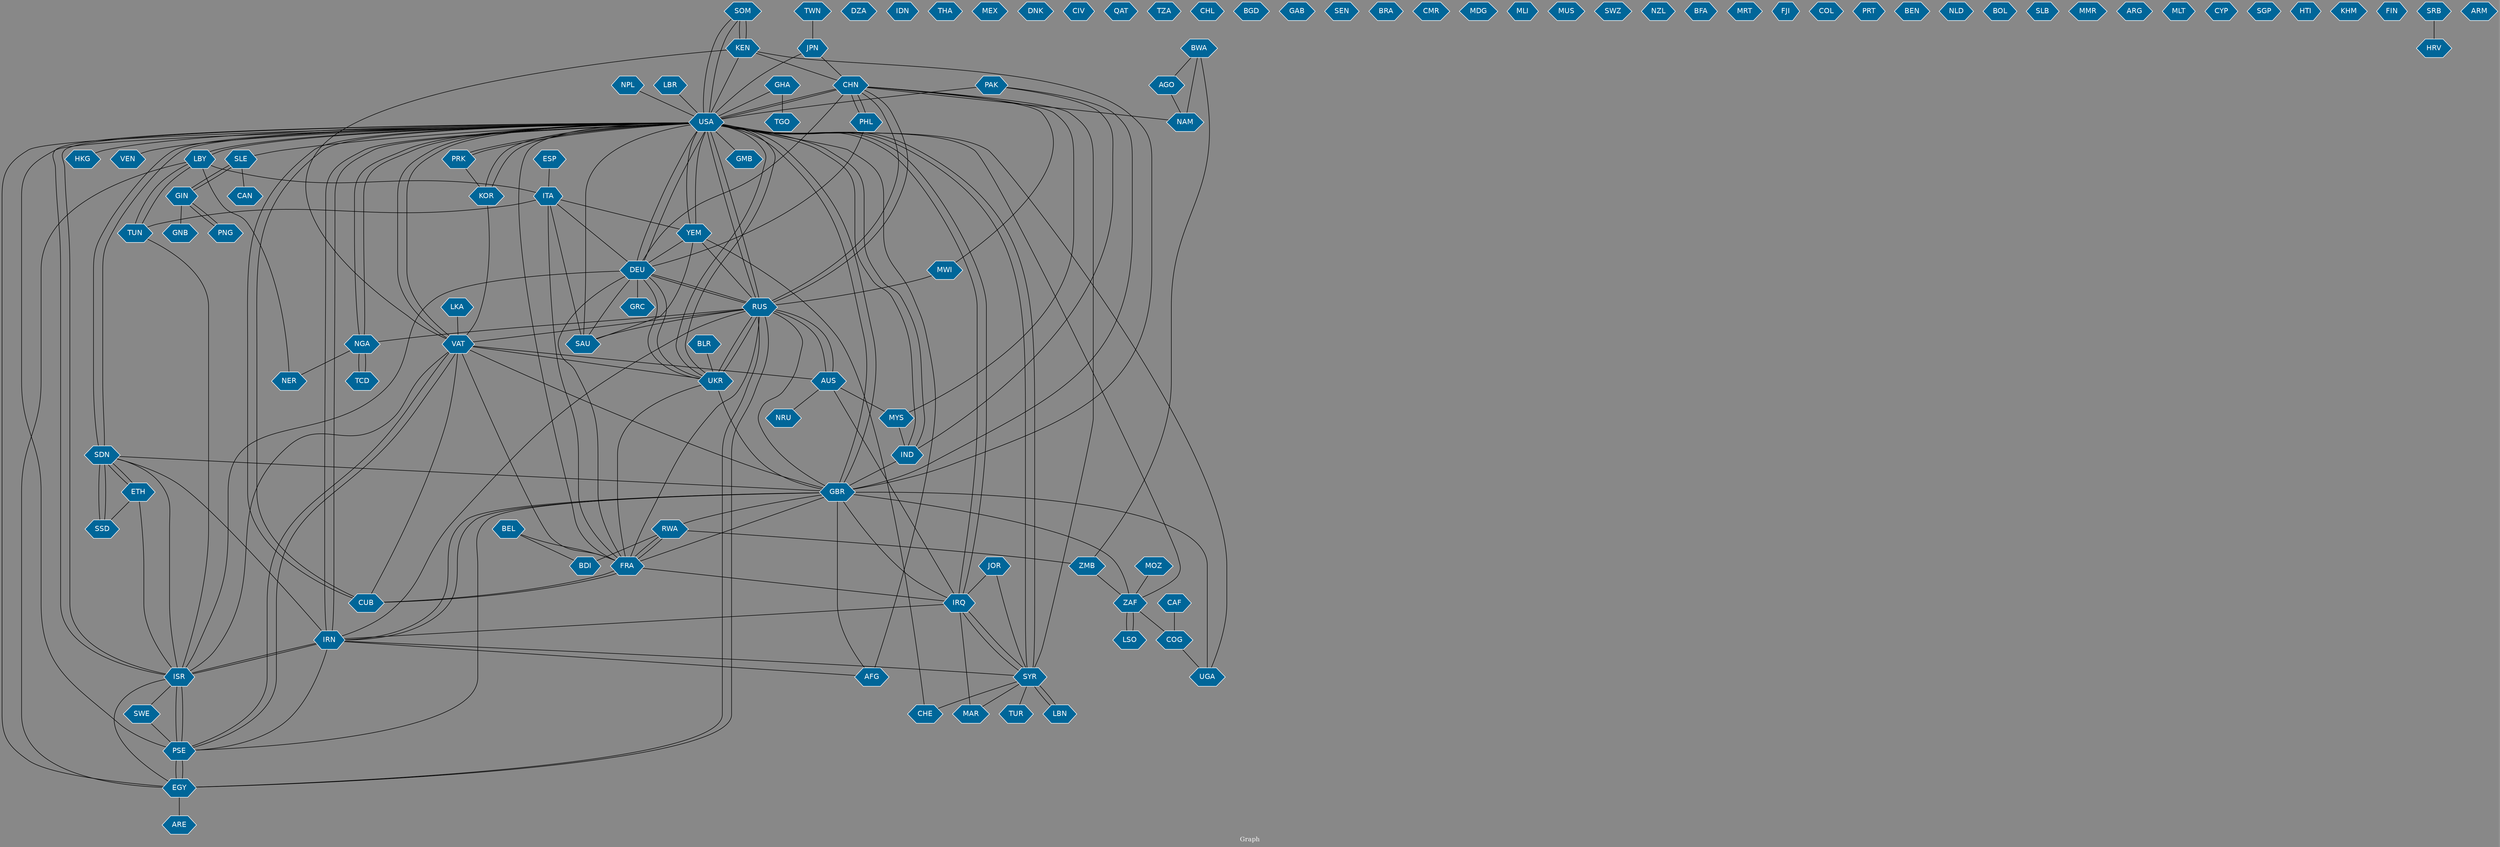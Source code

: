// Countries together in item graph
graph {
	graph [bgcolor="#888888" fontcolor=white fontsize=12 label="Graph" outputorder=edgesfirst overlap=prism]
	node [color=white fillcolor="#006699" fontcolor=white fontname=Helvetica shape=hexagon style=filled]
	edge [arrowhead=open color=black fontcolor=white fontname=Courier fontsize=12]
		SOM [label=SOM]
		KEN [label=KEN]
		VAT [label=VAT]
		USA [label=USA]
		CUB [label=CUB]
		ZAF [label=ZAF]
		ETH [label=ETH]
		GIN [label=GIN]
		SLE [label=SLE]
		PAK [label=PAK]
		IND [label=IND]
		AFG [label=AFG]
		ISR [label=ISR]
		DZA [label=DZA]
		IRN [label=IRN]
		IDN [label=IDN]
		SAU [label=SAU]
		NGA [label=NGA]
		RUS [label=RUS]
		UKR [label=UKR]
		THA [label=THA]
		LSO [label=LSO]
		PSE [label=PSE]
		SDN [label=SDN]
		CHN [label=CHN]
		IRQ [label=IRQ]
		SYR [label=SYR]
		MEX [label=MEX]
		LBY [label=LBY]
		LBR [label=LBR]
		ZMB [label=ZMB]
		DNK [label=DNK]
		BDI [label=BDI]
		COG [label=COG]
		UGA [label=UGA]
		JPN [label=JPN]
		CIV [label=CIV]
		QAT [label=QAT]
		TZA [label=TZA]
		TCD [label=TCD]
		FRA [label=FRA]
		MAR [label=MAR]
		EGY [label=EGY]
		DEU [label=DEU]
		AUS [label=AUS]
		MYS [label=MYS]
		CHL [label=CHL]
		GHA [label=GHA]
		TGO [label=TGO]
		GBR [label=GBR]
		ITA [label=ITA]
		GMB [label=GMB]
		MOZ [label=MOZ]
		BGD [label=BGD]
		RWA [label=RWA]
		SWE [label=SWE]
		PRK [label=PRK]
		GAB [label=GAB]
		TUR [label=TUR]
		TUN [label=TUN]
		NER [label=NER]
		PNG [label=PNG]
		SEN [label=SEN]
		BRA [label=BRA]
		ESP [label=ESP]
		GRC [label=GRC]
		NAM [label=NAM]
		CMR [label=CMR]
		MDG [label=MDG]
		MWI [label=MWI]
		MLI [label=MLI]
		SSD [label=SSD]
		CHE [label=CHE]
		MUS [label=MUS]
		BEL [label=BEL]
		BWA [label=BWA]
		TWN [label=TWN]
		NPL [label=NPL]
		LBN [label=LBN]
		SWZ [label=SWZ]
		KOR [label=KOR]
		BLR [label=BLR]
		HKG [label=HKG]
		NZL [label=NZL]
		BFA [label=BFA]
		MRT [label=MRT]
		YEM [label=YEM]
		FJI [label=FJI]
		AGO [label=AGO]
		COL [label=COL]
		PHL [label=PHL]
		PRT [label=PRT]
		BEN [label=BEN]
		GNB [label=GNB]
		NLD [label=NLD]
		BOL [label=BOL]
		SLB [label=SLB]
		CAF [label=CAF]
		NRU [label=NRU]
		MMR [label=MMR]
		CAN [label=CAN]
		LKA [label=LKA]
		ARG [label=ARG]
		ARE [label=ARE]
		MLT [label=MLT]
		CYP [label=CYP]
		VEN [label=VEN]
		SGP [label=SGP]
		HTI [label=HTI]
		KHM [label=KHM]
		FIN [label=FIN]
		JOR [label=JOR]
		SRB [label=SRB]
		HRV [label=HRV]
		ARM [label=ARM]
			UKR -- FRA [weight=1]
			GBR -- IRN [weight=1]
			IRQ -- GBR [weight=1]
			SYR -- TUR [weight=1]
			RUS -- EGY [weight=1]
			VAT -- PSE [weight=1]
			EGY -- ARE [weight=1]
			USA -- VAT [weight=1]
			TCD -- NGA [weight=1]
			ZMB -- ZAF [weight=1]
			DEU -- FRA [weight=1]
			GBR -- PSE [weight=1]
			VAT -- USA [weight=1]
			SDN -- ETH [weight=1]
			SYR -- IRQ [weight=2]
			LBY -- TUN [weight=1]
			TWN -- JPN [weight=1]
			GBR -- KEN [weight=1]
			SDN -- ISR [weight=1]
			DEU -- UKR [weight=2]
			AFG -- GBR [weight=1]
			SDN -- SSD [weight=6]
			USA -- SOM [weight=1]
			AFG -- USA [weight=2]
			BWA -- NAM [weight=1]
			USA -- GMB [weight=1]
			USA -- LBY [weight=1]
			ISR -- DEU [weight=1]
			PSE -- VAT [weight=2]
			RUS -- VAT [weight=1]
			ISR -- IRN [weight=1]
			CHN -- DEU [weight=1]
			SYR -- LBN [weight=1]
			RUS -- DEU [weight=1]
			IRN -- ISR [weight=1]
			BEL -- FRA [weight=1]
			LBR -- USA [weight=1]
			LBY -- USA [weight=1]
			NGA -- NER [weight=1]
			RUS -- IRN [weight=1]
			USA -- NGA [weight=3]
			USA -- YEM [weight=1]
			JPN -- CHN [weight=1]
			ETH -- SDN [weight=1]
			PAK -- IND [weight=1]
			GBR -- VAT [weight=1]
			PRK -- USA [weight=4]
			YEM -- CHE [weight=1]
			USA -- UKR [weight=3]
			USA -- IRN [weight=4]
			ITA -- FRA [weight=1]
			NGA -- USA [weight=2]
			DEU -- RUS [weight=2]
			JPN -- USA [weight=1]
			SDN -- IRN [weight=1]
			IRQ -- IRN [weight=2]
			KOR -- USA [weight=1]
			CHN -- USA [weight=4]
			CHN -- NAM [weight=1]
			GHA -- USA [weight=1]
			BEL -- BDI [weight=1]
			PAK -- GBR [weight=1]
			EGY -- ISR [weight=1]
			IND -- USA [weight=2]
			UGA -- USA [weight=1]
			GBR -- RWA [weight=2]
			CAF -- COG [weight=1]
			ISR -- VAT [weight=1]
			TUN -- LBY [weight=1]
			KOR -- VAT [weight=1]
			LBY -- NER [weight=1]
			USA -- SYR [weight=4]
			GBR -- USA [weight=2]
			RWA -- FRA [weight=2]
			USA -- IRQ [weight=3]
			BLR -- UKR [weight=1]
			PSE -- EGY [weight=2]
			SDN -- GBR [weight=1]
			KEN -- CHN [weight=1]
			GIN -- SLE [weight=2]
			LBN -- SYR [weight=2]
			UKR -- USA [weight=4]
			USA -- RUS [weight=5]
			IRQ -- SYR [weight=1]
			PSE -- ISR [weight=17]
			IRN -- AFG [weight=1]
			COG -- UGA [weight=1]
			ISR -- USA [weight=3]
			DEU -- GRC [weight=1]
			VAT -- UKR [weight=1]
			MYS -- IND [weight=1]
			ZAF -- LSO [weight=1]
			SDN -- USA [weight=1]
			KEN -- SOM [weight=4]
			LKA -- VAT [weight=1]
			PSE -- USA [weight=1]
			USA -- SLE [weight=1]
			USA -- KOR [weight=1]
			PNG -- GIN [weight=2]
			AUS -- NRU [weight=1]
			YEM -- SAU [weight=2]
			ISR -- SWE [weight=1]
			ITA -- SAU [weight=1]
			GIN -- PNG [weight=1]
			RWA -- BDI [weight=3]
			ISR -- PSE [weight=14]
			IND -- GBR [weight=1]
			PAK -- USA [weight=2]
			YEM -- DEU [weight=1]
			PHL -- CHN [weight=1]
			RWA -- ZMB [weight=1]
			UGA -- GBR [weight=1]
			JOR -- SYR [weight=1]
			VAT -- AUS [weight=1]
			UKR -- DEU [weight=1]
			VAT -- KEN [weight=1]
			JOR -- IRQ [weight=1]
			AGO -- NAM [weight=1]
			GBR -- FRA [weight=1]
			SRB -- HRV [weight=1]
			DEU -- SAU [weight=1]
			UKR -- GBR [weight=1]
			BWA -- AGO [weight=1]
			ETH -- SSD [weight=2]
			GIN -- GNB [weight=1]
			ZAF -- COG [weight=1]
			LSO -- ZAF [weight=1]
			PHL -- DEU [weight=1]
			CHN -- PHL [weight=1]
			SOM -- USA [weight=1]
			ETH -- ISR [weight=1]
			PRK -- KOR [weight=1]
			RUS -- UKR [weight=20]
			USA -- FRA [weight=2]
			FRA -- RUS [weight=1]
			IRN -- USA [weight=1]
			SYR -- CHE [weight=1]
			ITA -- DEU [weight=1]
			LBY -- EGY [weight=2]
			VAT -- CUB [weight=2]
			RUS -- AUS [weight=1]
			RUS -- NGA [weight=1]
			FRA -- CUB [weight=1]
			IRQ -- MAR [weight=1]
			NGA -- TCD [weight=2]
			MWI -- RUS [weight=1]
			USA -- DEU [weight=1]
			GBR -- ZAF [weight=1]
			ITA -- YEM [weight=1]
			USA -- SDN [weight=2]
			IRN -- SYR [weight=1]
			LBY -- ITA [weight=1]
			USA -- PRK [weight=1]
			ITA -- TUN [weight=1]
			SYR -- USA [weight=3]
			ESP -- ITA [weight=1]
			USA -- HKG [weight=1]
			UKR -- RUS [weight=14]
			USA -- KEN [weight=2]
			CUB -- FRA [weight=1]
			GHA -- TGO [weight=1]
			USA -- ISR [weight=1]
			EGY -- PSE [weight=1]
			USA -- EGY [weight=1]
			SWE -- PSE [weight=1]
			EGY -- RUS [weight=1]
			SLE -- CAN [weight=1]
			IRQ -- AUS [weight=1]
			ZAF -- USA [weight=2]
			IRQ -- USA [weight=3]
			FRA -- IRQ [weight=2]
			FRA -- VAT [weight=1]
			MOZ -- ZAF [weight=1]
			SLE -- GIN [weight=1]
			USA -- IND [weight=1]
			NPL -- USA [weight=1]
			SOM -- KEN [weight=3]
			YEM -- USA [weight=1]
			AUS -- RUS [weight=1]
			CHN -- RUS [weight=1]
			RUS -- USA [weight=7]
			USA -- CUB [weight=3]
			IRN -- GBR [weight=1]
			DEU -- USA [weight=2]
			CHN -- MWI [weight=1]
			USA -- VEN [weight=1]
			RUS -- GBR [weight=1]
			CUB -- USA [weight=3]
			RUS -- SAU [weight=1]
			SYR -- CHN [weight=1]
			BWA -- ZMB [weight=1]
			USA -- CHN [weight=2]
			PSE -- IRN [weight=1]
			CHN -- MYS [weight=1]
			RUS -- YEM [weight=1]
			FRA -- RWA [weight=1]
			SSD -- SDN [weight=9]
			USA -- GBR [weight=2]
			TUN -- ISR [weight=1]
			SYR -- MAR [weight=1]
			RUS -- CHN [weight=2]
			SAU -- USA [weight=1]
			AUS -- MYS [weight=2]
}